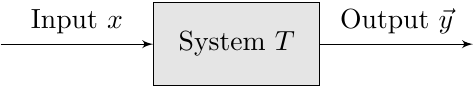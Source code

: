 \documentclass{standalone}
\usepackage{tikz}

\usetikzlibrary{shapes,arrows}
\usetikzlibrary{decorations.markings}
\usetikzlibrary{calc}
\usetikzlibrary{positioning}
\usetikzlibrary{shapes,arrows,decorations.pathreplacing}
\tikzstyle{block} = [draw, fill=gray!20, rectangle, 
  minimum height=3em, minimum width=6em]
\tikzstyle{sum} = [draw, fill=gray!20, circle, node distance=1cm]
\tikzstyle{input} = [coordinate]
\tikzstyle{output} = [coordinate]
\tikzstyle{pinstyle} = [pin edge={to-,thin,black}]

\begin{document}

\begin{tikzpicture}[auto, node distance=3cm,>=latex']
      \node [input, name=input] {};
      \node [block, right of=input] (system) {System $T$};
      \node [output, right of=system] (output) {};
      
      \draw [draw,->] (input) -- node {Input $x$} (system);
      \draw [->] (system) -- node {Output $\vec y$} (output);
\end{tikzpicture}

\end{document}
